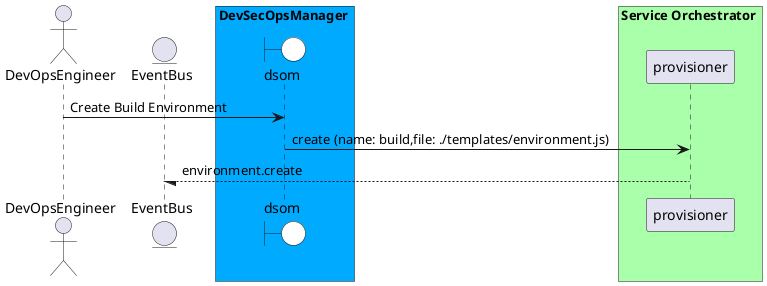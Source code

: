 @startuml

actor "DevOpsEngineer"


entity EventBus

box DevSecOpsManager #00aaff
    boundary dsom #white
end box


box Service Orchestrator #aaffaa
            participant provisioner
    end box


"DevOpsEngineer" -> dsom: Create Build Environment

    dsom -> "provisioner": create (name: build,file: ./templates/environment.js)

    "provisioner" --/ EventBus: environment.create



@enduml
